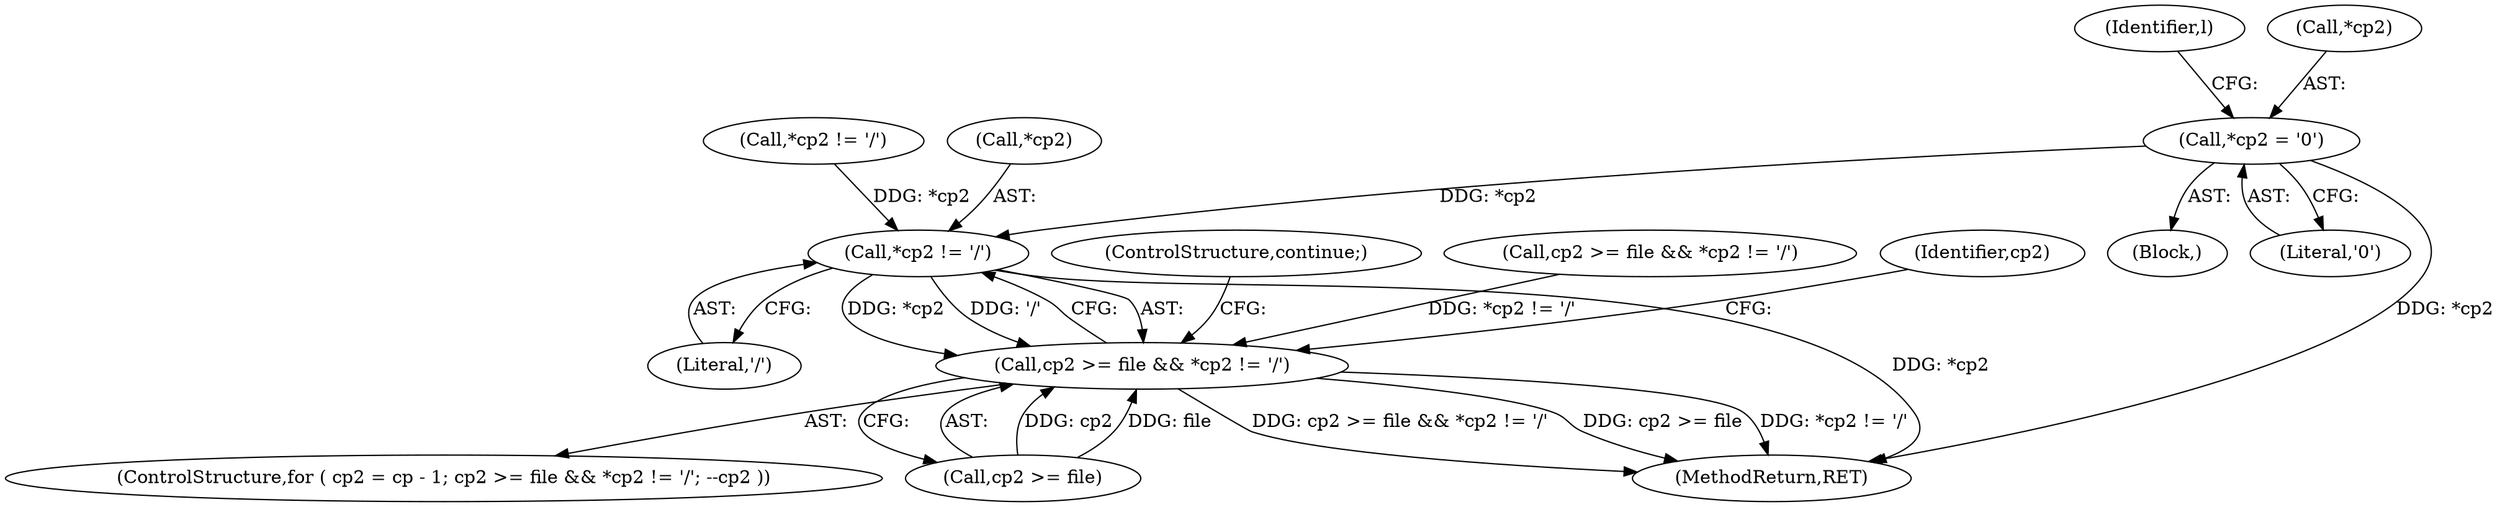 digraph "0_sthttpd_c0dc63a49d8605649f1d8e4a96c9b468b0bff660@pointer" {
"1000280" [label="(Call,*cp2 = '\0')"];
"1000268" [label="(Call,*cp2 != '/')"];
"1000264" [label="(Call,cp2 >= file && *cp2 != '/')"];
"1000268" [label="(Call,*cp2 != '/')"];
"1000222" [label="(Call,*cp2 != '/')"];
"1000283" [label="(Literal,'\0')"];
"1000284" [label="(MethodReturn,RET)"];
"1000242" [label="(Identifier,l)"];
"1000280" [label="(Call,*cp2 = '\0')"];
"1000274" [label="(ControlStructure,continue;)"];
"1000277" [label="(Identifier,cp2)"];
"1000218" [label="(Call,cp2 >= file && *cp2 != '/')"];
"1000265" [label="(Call,cp2 >= file)"];
"1000258" [label="(ControlStructure,for ( cp2 = cp - 1; cp2 >= file && *cp2 != '/'; --cp2 ))"];
"1000281" [label="(Call,*cp2)"];
"1000271" [label="(Literal,'/')"];
"1000257" [label="(Block,)"];
"1000269" [label="(Call,*cp2)"];
"1000264" [label="(Call,cp2 >= file && *cp2 != '/')"];
"1000280" -> "1000257"  [label="AST: "];
"1000280" -> "1000283"  [label="CFG: "];
"1000281" -> "1000280"  [label="AST: "];
"1000283" -> "1000280"  [label="AST: "];
"1000242" -> "1000280"  [label="CFG: "];
"1000280" -> "1000284"  [label="DDG: *cp2"];
"1000280" -> "1000268"  [label="DDG: *cp2"];
"1000268" -> "1000264"  [label="AST: "];
"1000268" -> "1000271"  [label="CFG: "];
"1000269" -> "1000268"  [label="AST: "];
"1000271" -> "1000268"  [label="AST: "];
"1000264" -> "1000268"  [label="CFG: "];
"1000268" -> "1000284"  [label="DDG: *cp2"];
"1000268" -> "1000264"  [label="DDG: *cp2"];
"1000268" -> "1000264"  [label="DDG: '/'"];
"1000222" -> "1000268"  [label="DDG: *cp2"];
"1000264" -> "1000258"  [label="AST: "];
"1000264" -> "1000265"  [label="CFG: "];
"1000265" -> "1000264"  [label="AST: "];
"1000274" -> "1000264"  [label="CFG: "];
"1000277" -> "1000264"  [label="CFG: "];
"1000264" -> "1000284"  [label="DDG: cp2 >= file"];
"1000264" -> "1000284"  [label="DDG: *cp2 != '/'"];
"1000264" -> "1000284"  [label="DDG: cp2 >= file && *cp2 != '/'"];
"1000265" -> "1000264"  [label="DDG: cp2"];
"1000265" -> "1000264"  [label="DDG: file"];
"1000218" -> "1000264"  [label="DDG: *cp2 != '/'"];
}
